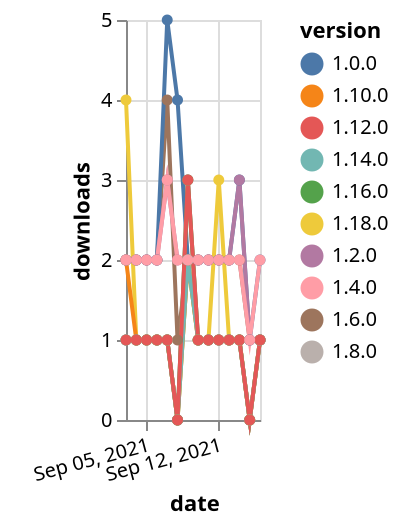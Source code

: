 {"$schema": "https://vega.github.io/schema/vega-lite/v5.json", "description": "A simple bar chart with embedded data.", "data": {"values": [{"date": "2021-09-03", "total": 2467, "delta": 2, "version": "1.6.0"}, {"date": "2021-09-04", "total": 2469, "delta": 2, "version": "1.6.0"}, {"date": "2021-09-05", "total": 2471, "delta": 2, "version": "1.6.0"}, {"date": "2021-09-06", "total": 2473, "delta": 2, "version": "1.6.0"}, {"date": "2021-09-07", "total": 2477, "delta": 4, "version": "1.6.0"}, {"date": "2021-09-08", "total": 2478, "delta": 1, "version": "1.6.0"}, {"date": "2021-09-09", "total": 2480, "delta": 2, "version": "1.6.0"}, {"date": "2021-09-10", "total": 2482, "delta": 2, "version": "1.6.0"}, {"date": "2021-09-11", "total": 2484, "delta": 2, "version": "1.6.0"}, {"date": "2021-09-12", "total": 2486, "delta": 2, "version": "1.6.0"}, {"date": "2021-09-13", "total": 2488, "delta": 2, "version": "1.6.0"}, {"date": "2021-09-14", "total": 2490, "delta": 2, "version": "1.6.0"}, {"date": "2021-09-15", "total": 2491, "delta": 1, "version": "1.6.0"}, {"date": "2021-09-16", "total": 2492, "delta": 1, "version": "1.6.0"}, {"date": "2021-09-03", "total": 121, "delta": 4, "version": "1.18.0"}, {"date": "2021-09-04", "total": 122, "delta": 1, "version": "1.18.0"}, {"date": "2021-09-05", "total": 123, "delta": 1, "version": "1.18.0"}, {"date": "2021-09-06", "total": 124, "delta": 1, "version": "1.18.0"}, {"date": "2021-09-07", "total": 125, "delta": 1, "version": "1.18.0"}, {"date": "2021-09-08", "total": 125, "delta": 0, "version": "1.18.0"}, {"date": "2021-09-09", "total": 127, "delta": 2, "version": "1.18.0"}, {"date": "2021-09-10", "total": 128, "delta": 1, "version": "1.18.0"}, {"date": "2021-09-11", "total": 129, "delta": 1, "version": "1.18.0"}, {"date": "2021-09-12", "total": 132, "delta": 3, "version": "1.18.0"}, {"date": "2021-09-13", "total": 133, "delta": 1, "version": "1.18.0"}, {"date": "2021-09-14", "total": 134, "delta": 1, "version": "1.18.0"}, {"date": "2021-09-15", "total": 134, "delta": 0, "version": "1.18.0"}, {"date": "2021-09-16", "total": 135, "delta": 1, "version": "1.18.0"}, {"date": "2021-09-03", "total": 254, "delta": 1, "version": "1.8.0"}, {"date": "2021-09-04", "total": 255, "delta": 1, "version": "1.8.0"}, {"date": "2021-09-05", "total": 256, "delta": 1, "version": "1.8.0"}, {"date": "2021-09-06", "total": 257, "delta": 1, "version": "1.8.0"}, {"date": "2021-09-07", "total": 258, "delta": 1, "version": "1.8.0"}, {"date": "2021-09-08", "total": 258, "delta": 0, "version": "1.8.0"}, {"date": "2021-09-09", "total": 261, "delta": 3, "version": "1.8.0"}, {"date": "2021-09-10", "total": 262, "delta": 1, "version": "1.8.0"}, {"date": "2021-09-11", "total": 263, "delta": 1, "version": "1.8.0"}, {"date": "2021-09-12", "total": 264, "delta": 1, "version": "1.8.0"}, {"date": "2021-09-13", "total": 265, "delta": 1, "version": "1.8.0"}, {"date": "2021-09-14", "total": 266, "delta": 1, "version": "1.8.0"}, {"date": "2021-09-15", "total": 266, "delta": 0, "version": "1.8.0"}, {"date": "2021-09-16", "total": 267, "delta": 1, "version": "1.8.0"}, {"date": "2021-09-03", "total": 188, "delta": 2, "version": "1.10.0"}, {"date": "2021-09-04", "total": 189, "delta": 1, "version": "1.10.0"}, {"date": "2021-09-05", "total": 190, "delta": 1, "version": "1.10.0"}, {"date": "2021-09-06", "total": 191, "delta": 1, "version": "1.10.0"}, {"date": "2021-09-07", "total": 192, "delta": 1, "version": "1.10.0"}, {"date": "2021-09-08", "total": 192, "delta": 0, "version": "1.10.0"}, {"date": "2021-09-09", "total": 194, "delta": 2, "version": "1.10.0"}, {"date": "2021-09-10", "total": 195, "delta": 1, "version": "1.10.0"}, {"date": "2021-09-11", "total": 196, "delta": 1, "version": "1.10.0"}, {"date": "2021-09-12", "total": 197, "delta": 1, "version": "1.10.0"}, {"date": "2021-09-13", "total": 198, "delta": 1, "version": "1.10.0"}, {"date": "2021-09-14", "total": 199, "delta": 1, "version": "1.10.0"}, {"date": "2021-09-15", "total": 199, "delta": 0, "version": "1.10.0"}, {"date": "2021-09-16", "total": 200, "delta": 1, "version": "1.10.0"}, {"date": "2021-09-03", "total": 3821, "delta": 2, "version": "1.0.0"}, {"date": "2021-09-04", "total": 3823, "delta": 2, "version": "1.0.0"}, {"date": "2021-09-05", "total": 3825, "delta": 2, "version": "1.0.0"}, {"date": "2021-09-06", "total": 3827, "delta": 2, "version": "1.0.0"}, {"date": "2021-09-07", "total": 3832, "delta": 5, "version": "1.0.0"}, {"date": "2021-09-08", "total": 3836, "delta": 4, "version": "1.0.0"}, {"date": "2021-09-09", "total": 3838, "delta": 2, "version": "1.0.0"}, {"date": "2021-09-10", "total": 3840, "delta": 2, "version": "1.0.0"}, {"date": "2021-09-11", "total": 3842, "delta": 2, "version": "1.0.0"}, {"date": "2021-09-12", "total": 3844, "delta": 2, "version": "1.0.0"}, {"date": "2021-09-13", "total": 3846, "delta": 2, "version": "1.0.0"}, {"date": "2021-09-14", "total": 3849, "delta": 3, "version": "1.0.0"}, {"date": "2021-09-15", "total": 3850, "delta": 1, "version": "1.0.0"}, {"date": "2021-09-16", "total": 3852, "delta": 2, "version": "1.0.0"}, {"date": "2021-09-03", "total": 180, "delta": 1, "version": "1.16.0"}, {"date": "2021-09-04", "total": 181, "delta": 1, "version": "1.16.0"}, {"date": "2021-09-05", "total": 182, "delta": 1, "version": "1.16.0"}, {"date": "2021-09-06", "total": 183, "delta": 1, "version": "1.16.0"}, {"date": "2021-09-07", "total": 184, "delta": 1, "version": "1.16.0"}, {"date": "2021-09-08", "total": 184, "delta": 0, "version": "1.16.0"}, {"date": "2021-09-09", "total": 187, "delta": 3, "version": "1.16.0"}, {"date": "2021-09-10", "total": 188, "delta": 1, "version": "1.16.0"}, {"date": "2021-09-11", "total": 189, "delta": 1, "version": "1.16.0"}, {"date": "2021-09-12", "total": 190, "delta": 1, "version": "1.16.0"}, {"date": "2021-09-13", "total": 191, "delta": 1, "version": "1.16.0"}, {"date": "2021-09-14", "total": 192, "delta": 1, "version": "1.16.0"}, {"date": "2021-09-15", "total": 192, "delta": 0, "version": "1.16.0"}, {"date": "2021-09-16", "total": 193, "delta": 1, "version": "1.16.0"}, {"date": "2021-09-03", "total": 2650, "delta": 2, "version": "1.2.0"}, {"date": "2021-09-04", "total": 2652, "delta": 2, "version": "1.2.0"}, {"date": "2021-09-05", "total": 2654, "delta": 2, "version": "1.2.0"}, {"date": "2021-09-06", "total": 2656, "delta": 2, "version": "1.2.0"}, {"date": "2021-09-07", "total": 2659, "delta": 3, "version": "1.2.0"}, {"date": "2021-09-08", "total": 2661, "delta": 2, "version": "1.2.0"}, {"date": "2021-09-09", "total": 2663, "delta": 2, "version": "1.2.0"}, {"date": "2021-09-10", "total": 2665, "delta": 2, "version": "1.2.0"}, {"date": "2021-09-11", "total": 2667, "delta": 2, "version": "1.2.0"}, {"date": "2021-09-12", "total": 2669, "delta": 2, "version": "1.2.0"}, {"date": "2021-09-13", "total": 2671, "delta": 2, "version": "1.2.0"}, {"date": "2021-09-14", "total": 2674, "delta": 3, "version": "1.2.0"}, {"date": "2021-09-15", "total": 2675, "delta": 1, "version": "1.2.0"}, {"date": "2021-09-16", "total": 2676, "delta": 1, "version": "1.2.0"}, {"date": "2021-09-03", "total": 158, "delta": 1, "version": "1.14.0"}, {"date": "2021-09-04", "total": 159, "delta": 1, "version": "1.14.0"}, {"date": "2021-09-05", "total": 160, "delta": 1, "version": "1.14.0"}, {"date": "2021-09-06", "total": 161, "delta": 1, "version": "1.14.0"}, {"date": "2021-09-07", "total": 162, "delta": 1, "version": "1.14.0"}, {"date": "2021-09-08", "total": 162, "delta": 0, "version": "1.14.0"}, {"date": "2021-09-09", "total": 164, "delta": 2, "version": "1.14.0"}, {"date": "2021-09-10", "total": 165, "delta": 1, "version": "1.14.0"}, {"date": "2021-09-11", "total": 166, "delta": 1, "version": "1.14.0"}, {"date": "2021-09-12", "total": 167, "delta": 1, "version": "1.14.0"}, {"date": "2021-09-13", "total": 168, "delta": 1, "version": "1.14.0"}, {"date": "2021-09-14", "total": 169, "delta": 1, "version": "1.14.0"}, {"date": "2021-09-15", "total": 169, "delta": 0, "version": "1.14.0"}, {"date": "2021-09-16", "total": 170, "delta": 1, "version": "1.14.0"}, {"date": "2021-09-03", "total": 179, "delta": 1, "version": "1.12.0"}, {"date": "2021-09-04", "total": 180, "delta": 1, "version": "1.12.0"}, {"date": "2021-09-05", "total": 181, "delta": 1, "version": "1.12.0"}, {"date": "2021-09-06", "total": 182, "delta": 1, "version": "1.12.0"}, {"date": "2021-09-07", "total": 183, "delta": 1, "version": "1.12.0"}, {"date": "2021-09-08", "total": 183, "delta": 0, "version": "1.12.0"}, {"date": "2021-09-09", "total": 186, "delta": 3, "version": "1.12.0"}, {"date": "2021-09-10", "total": 187, "delta": 1, "version": "1.12.0"}, {"date": "2021-09-11", "total": 188, "delta": 1, "version": "1.12.0"}, {"date": "2021-09-12", "total": 189, "delta": 1, "version": "1.12.0"}, {"date": "2021-09-13", "total": 190, "delta": 1, "version": "1.12.0"}, {"date": "2021-09-14", "total": 191, "delta": 1, "version": "1.12.0"}, {"date": "2021-09-15", "total": 191, "delta": 0, "version": "1.12.0"}, {"date": "2021-09-16", "total": 192, "delta": 1, "version": "1.12.0"}, {"date": "2021-09-03", "total": 2654, "delta": 2, "version": "1.4.0"}, {"date": "2021-09-04", "total": 2656, "delta": 2, "version": "1.4.0"}, {"date": "2021-09-05", "total": 2658, "delta": 2, "version": "1.4.0"}, {"date": "2021-09-06", "total": 2660, "delta": 2, "version": "1.4.0"}, {"date": "2021-09-07", "total": 2663, "delta": 3, "version": "1.4.0"}, {"date": "2021-09-08", "total": 2665, "delta": 2, "version": "1.4.0"}, {"date": "2021-09-09", "total": 2667, "delta": 2, "version": "1.4.0"}, {"date": "2021-09-10", "total": 2669, "delta": 2, "version": "1.4.0"}, {"date": "2021-09-11", "total": 2671, "delta": 2, "version": "1.4.0"}, {"date": "2021-09-12", "total": 2673, "delta": 2, "version": "1.4.0"}, {"date": "2021-09-13", "total": 2675, "delta": 2, "version": "1.4.0"}, {"date": "2021-09-14", "total": 2677, "delta": 2, "version": "1.4.0"}, {"date": "2021-09-15", "total": 2678, "delta": 1, "version": "1.4.0"}, {"date": "2021-09-16", "total": 2680, "delta": 2, "version": "1.4.0"}]}, "width": "container", "mark": {"type": "line", "point": {"filled": true}}, "encoding": {"x": {"field": "date", "type": "temporal", "timeUnit": "yearmonthdate", "title": "date", "axis": {"labelAngle": -15}}, "y": {"field": "delta", "type": "quantitative", "title": "downloads"}, "color": {"field": "version", "type": "nominal"}, "tooltip": {"field": "delta"}}}